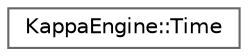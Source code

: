 digraph "Graphical Class Hierarchy"
{
 // LATEX_PDF_SIZE
  bgcolor="transparent";
  edge [fontname=Helvetica,fontsize=10,labelfontname=Helvetica,labelfontsize=10];
  node [fontname=Helvetica,fontsize=10,shape=box,height=0.2,width=0.4];
  rankdir="LR";
  Node0 [label="KappaEngine::Time",height=0.2,width=0.4,color="grey40", fillcolor="white", style="filled",URL="$d7/dca/class_kappa_engine_1_1_time.html",tooltip="Time class."];
}
